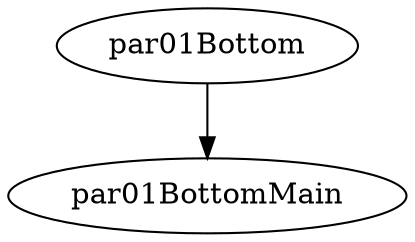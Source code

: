 digraph Parallel01Bottom {
  package = "ru.kode.way.par01.bottom"

  par01Bottom [type=flow]
  par01Bottom -> par01BottomMain
}
